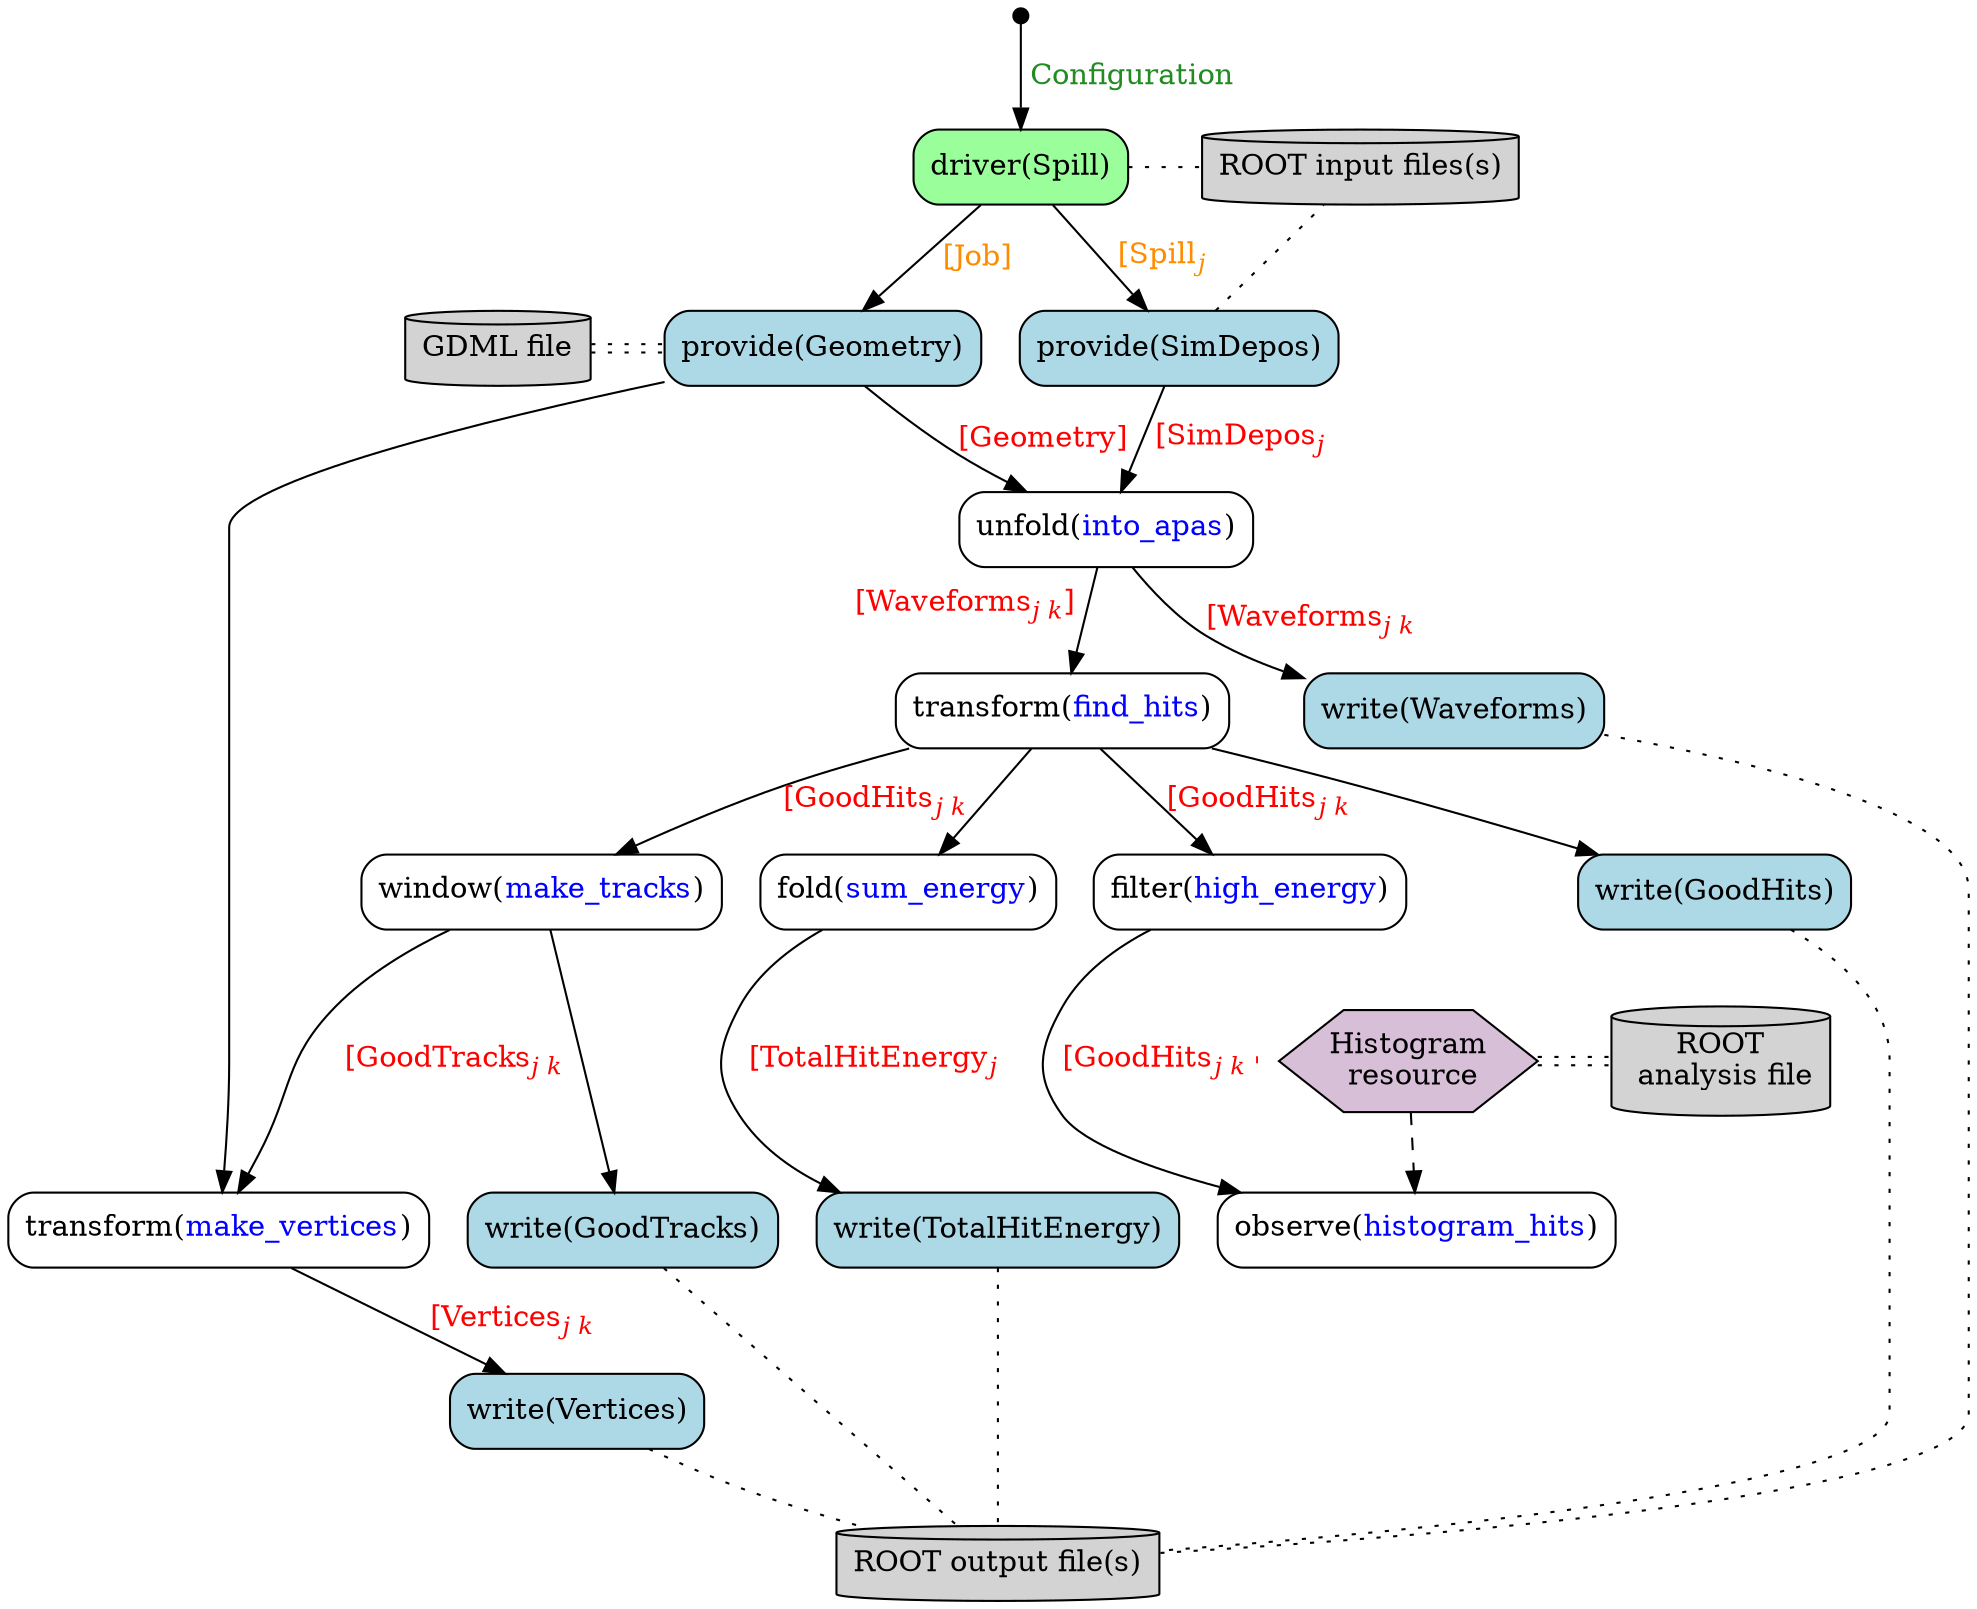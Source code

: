 digraph {
  node [shape="box", style="rounded"]
  edge [fontcolor="red"];

  start [shape="point", width=0.1];
  unfold_into_apas [label=<unfold(<font color="blue">into_apas</font>)>];
  transform_find_hits [label=<transform(<font color="blue">find_hits</font>)>];
  filter_high_energy [label=<filter(<font color="blue">high_energy</font>)>];
  window_make_tracks [label=<window(<font color="blue">make_tracks</font>)>];
  out [label="ROOT output file(s)", shape="cylinder", style="filled", fillcolor="lightgray"];

  observe_histogram_hits [label=<observe(<font color="blue">histogram_hits</font>)>];
  transform_make_vertices [label=<transform(<font color="blue">make_vertices</font>)>];
  fold_total_energy [label=<fold(<font color="blue">sum_energy</font>)>];

  // Histogram resource
  resource [label=<Histogram<br/> resource>,
            shape=hexagon,
            style=filled,
            fillcolor=thistle,
            margin=0];
  root [label=<ROOT<br/> analysis file>, style=filled, shape=cylinder];

  gdml [label="GDML file", shape="cylinder", style="filled", fillcolor="lightgray"]
  driver [label="driver(Spill)", style="rounded,filled",fillcolor="palegreen1"];
  input [label="ROOT input files(s)", shape="cylinder", style="filled", fillcolor="lightgray"];

  // Providers
  geometry_provider [label="provide(Geometry)", style="filled,rounded", fillcolor="lightblue"];
  sim_depos_provider [label="provide(SimDepos)", style="filled,rounded" fillcolor="lightblue"];

  // Writers
  waveforms_writer [label="write(Waveforms)", style="filled,rounded", fillcolor="lightblue"];
  total_energy_writer [label="write(TotalHitEnergy)", style="filled,rounded", fillcolor="lightblue"];
  tracks_writer [label="write(GoodTracks)", style="filled,rounded", fillcolor="lightblue"];
  vertices_writer [label="write(Vertices)", style="filled,rounded", fillcolor="lightblue"];
  hits_writer [label="write(GoodHits)", style="filled,rounded" fillcolor="lightblue"];

  start -> driver [label=" Configuration", fontcolor="forestgreen"];
  driver -> input [style="dotted", arrowhead=none];
  driver -> geometry_provider [label=" [Job]", fontcolor="darkorange"];
  driver -> sim_depos_provider [label=< [Spill<sub><i>j</i></sub>]>, fontcolor="darkorange"];

  gdml -> geometry_provider [arrowhead=none, style="dotted", color="black:invis:black"];
  resource -> root [arrowhead=none, style="dotted", color="black:invis:black"];

  sim_depos_provider -> input [style="dotted", arrowhead=none];
  sim_depos_provider -> unfold_into_apas [label=< [SimDepos<sub><i>j</i></sub>]>];

  geometry_provider -> unfold_into_apas [label=<[Geometry]>];
  geometry_provider -> transform_make_vertices;

  unfold_into_apas -> transform_find_hits [xlabel=<[Waveforms<sub><i>j k</i></sub>] >];
  unfold_into_apas -> waveforms_writer [label=<[Waveforms<sub><i>j k</i></sub>]>];

  transform_find_hits -> filter_high_energy [label=<[GoodHits<sub><i>j k</i></sub>]>];
  transform_find_hits -> hits_writer;
  transform_find_hits -> window_make_tracks [label=<[GoodHits<sub><i>j k</i></sub>]>];
  transform_find_hits -> fold_total_energy;

  window_make_tracks -> transform_make_vertices [label=< [GoodTracks<sub><i>j k</i></sub>]>];
  window_make_tracks -> tracks_writer;

  transform_make_vertices -> vertices_writer [label=< [Vertices<sub><i>j k</i></sub>]>];

  fold_total_energy -> total_energy_writer [label=< [TotalHitEnergy<sub><i>j</i></sub>]>];

  filter_high_energy -> observe_histogram_hits [label=<[GoodHits<sub><i>j k</i> '</sub>]>];

  resource -> observe_histogram_hits [style="dashed"];

  { total_energy_writer, waveforms_writer, hits_writer, tracks_writer, vertices_writer } -> out [style="dotted", arrowhead=none]

  // Making the graph layout better
  { rank=same; driver; input; }
  { rank=same; resource; root; }
  { rank=same; gdml; geometry_provider; sim_depos_provider; }
  { rank=same; window_make_tracks; hits_writer; fold_total_energy; filter_high_energy; }
  { rank=same; transform_make_vertices; observe_histogram_hits; tracks_writer; total_energy_writer; }

  // The following edges do not denote any formal relationships; they are intended for influencing the layout.
  edge [style="invis"]
  input -> waveforms_writer;
  filter_high_energy -> resource;
  transform_find_hits -> waveforms_writer [constraint="false"];
}
